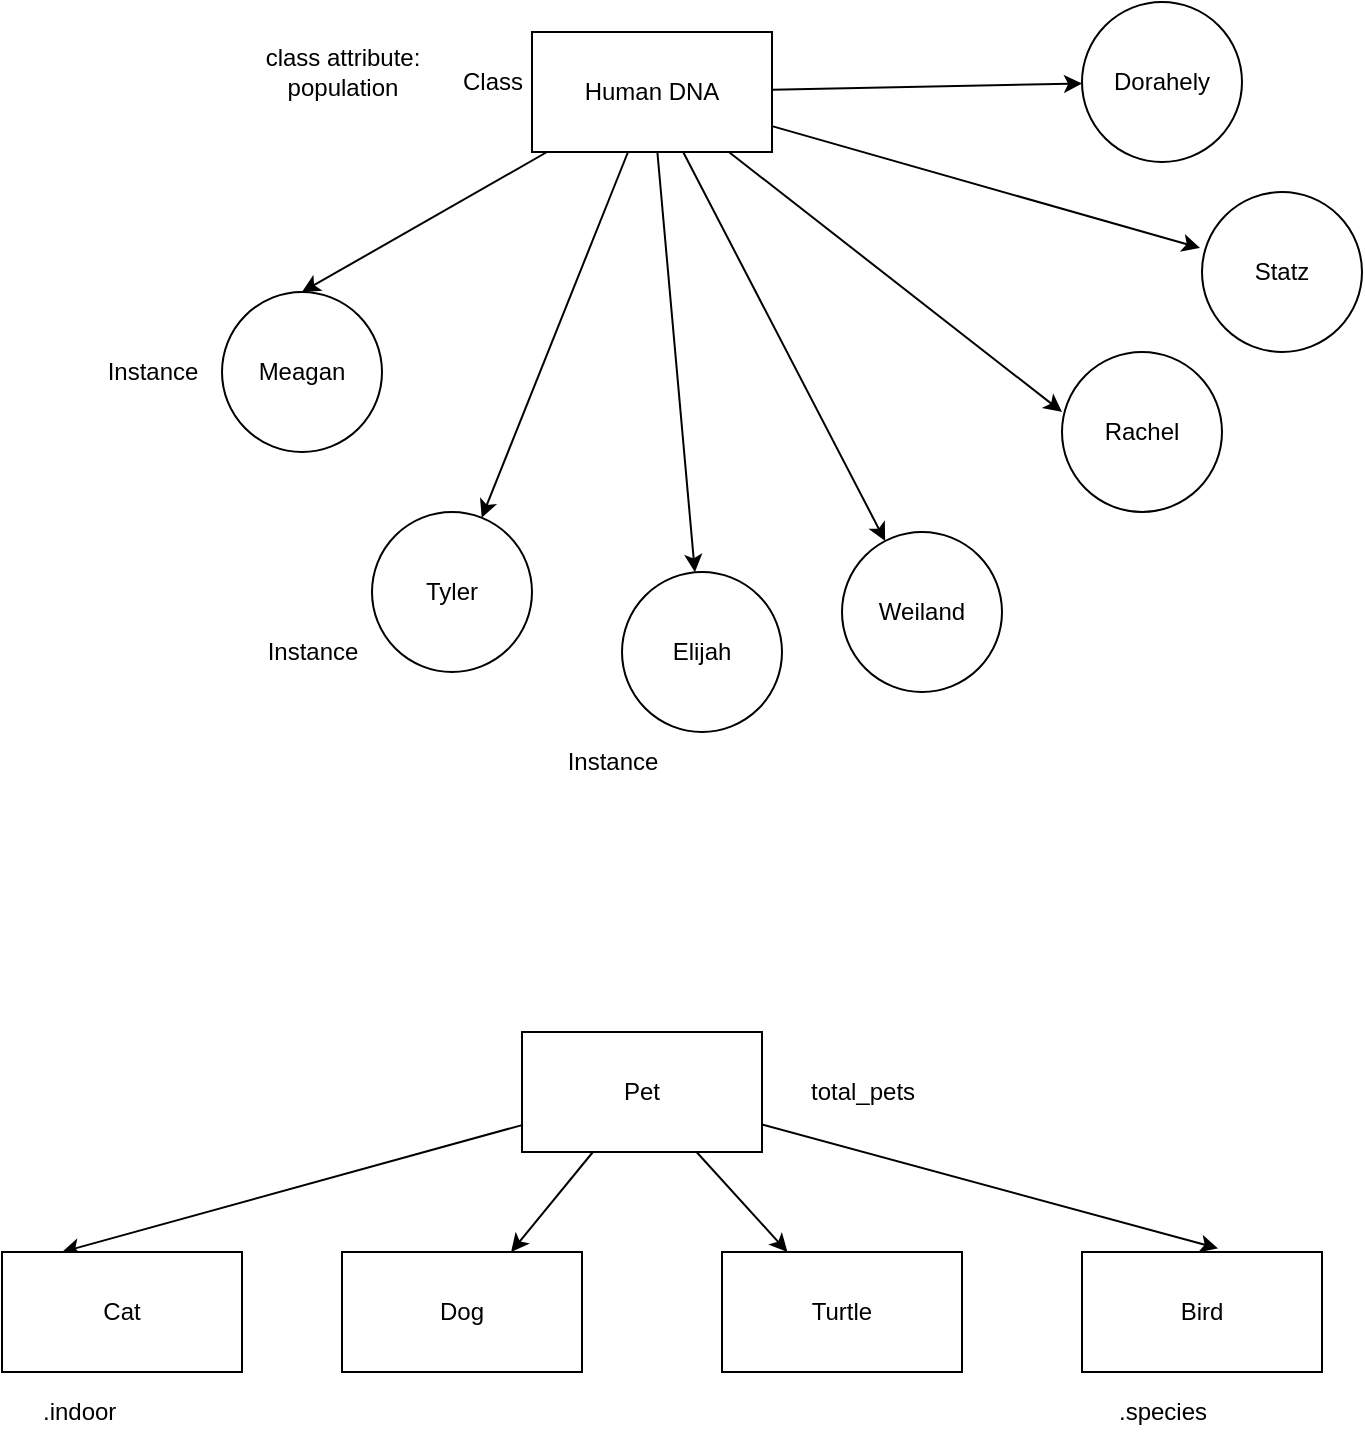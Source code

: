 <mxfile>
    <diagram id="hI1oK-6wqG8MHw6usftD" name="Page-1">
        <mxGraphModel dx="776" dy="267" grid="1" gridSize="10" guides="1" tooltips="1" connect="1" arrows="1" fold="1" page="1" pageScale="1" pageWidth="850" pageHeight="1100" math="0" shadow="0">
            <root>
                <mxCell id="0"/>
                <mxCell id="1" parent="0"/>
                <mxCell id="4" style="edgeStyle=none;html=1;entryX=0.5;entryY=0;entryDx=0;entryDy=0;" parent="1" source="2" target="3" edge="1">
                    <mxGeometry relative="1" as="geometry"/>
                </mxCell>
                <mxCell id="6" style="edgeStyle=none;html=1;" parent="1" source="2" target="5" edge="1">
                    <mxGeometry relative="1" as="geometry"/>
                </mxCell>
                <mxCell id="15" style="edgeStyle=none;html=1;" parent="1" source="2" target="7" edge="1">
                    <mxGeometry relative="1" as="geometry"/>
                </mxCell>
                <mxCell id="16" style="edgeStyle=none;html=1;entryX=-0.012;entryY=0.35;entryDx=0;entryDy=0;entryPerimeter=0;" parent="1" source="2" target="9" edge="1">
                    <mxGeometry relative="1" as="geometry"/>
                </mxCell>
                <mxCell id="17" style="edgeStyle=none;html=1;" parent="1" source="2" target="8" edge="1">
                    <mxGeometry relative="1" as="geometry"/>
                </mxCell>
                <mxCell id="18" style="edgeStyle=none;html=1;entryX=0;entryY=0.375;entryDx=0;entryDy=0;entryPerimeter=0;" parent="1" source="2" target="10" edge="1">
                    <mxGeometry relative="1" as="geometry"/>
                </mxCell>
                <mxCell id="20" style="edgeStyle=none;html=1;" parent="1" source="2" target="19" edge="1">
                    <mxGeometry relative="1" as="geometry"/>
                </mxCell>
                <mxCell id="2" value="Human DNA" style="whiteSpace=wrap;html=1;" parent="1" vertex="1">
                    <mxGeometry x="305" y="50" width="120" height="60" as="geometry"/>
                </mxCell>
                <mxCell id="3" value="Meagan" style="ellipse;whiteSpace=wrap;html=1;" parent="1" vertex="1">
                    <mxGeometry x="150" y="180" width="80" height="80" as="geometry"/>
                </mxCell>
                <mxCell id="5" value="Tyler" style="ellipse;whiteSpace=wrap;html=1;" parent="1" vertex="1">
                    <mxGeometry x="225" y="290" width="80" height="80" as="geometry"/>
                </mxCell>
                <mxCell id="7" value="Elijah" style="ellipse;whiteSpace=wrap;html=1;" parent="1" vertex="1">
                    <mxGeometry x="350" y="320" width="80" height="80" as="geometry"/>
                </mxCell>
                <mxCell id="8" value="Weiland" style="ellipse;whiteSpace=wrap;html=1;" parent="1" vertex="1">
                    <mxGeometry x="460" y="300" width="80" height="80" as="geometry"/>
                </mxCell>
                <mxCell id="9" value="Statz" style="ellipse;whiteSpace=wrap;html=1;" parent="1" vertex="1">
                    <mxGeometry x="640" y="130" width="80" height="80" as="geometry"/>
                </mxCell>
                <mxCell id="10" value="Rachel" style="ellipse;whiteSpace=wrap;html=1;" parent="1" vertex="1">
                    <mxGeometry x="570" y="210" width="80" height="80" as="geometry"/>
                </mxCell>
                <mxCell id="11" value="Class" style="text;html=1;align=center;verticalAlign=middle;resizable=0;points=[];autosize=1;strokeColor=none;fillColor=none;" parent="1" vertex="1">
                    <mxGeometry x="260" y="60" width="50" height="30" as="geometry"/>
                </mxCell>
                <mxCell id="12" value="Instance" style="text;html=1;align=center;verticalAlign=middle;resizable=0;points=[];autosize=1;strokeColor=none;fillColor=none;" parent="1" vertex="1">
                    <mxGeometry x="80" y="205" width="70" height="30" as="geometry"/>
                </mxCell>
                <mxCell id="13" value="Instance" style="text;html=1;align=center;verticalAlign=middle;resizable=0;points=[];autosize=1;strokeColor=none;fillColor=none;" parent="1" vertex="1">
                    <mxGeometry x="160" y="345" width="70" height="30" as="geometry"/>
                </mxCell>
                <mxCell id="14" value="Instance" style="text;html=1;align=center;verticalAlign=middle;resizable=0;points=[];autosize=1;strokeColor=none;fillColor=none;" parent="1" vertex="1">
                    <mxGeometry x="310" y="400" width="70" height="30" as="geometry"/>
                </mxCell>
                <mxCell id="19" value="Dorahely" style="ellipse;whiteSpace=wrap;html=1;" parent="1" vertex="1">
                    <mxGeometry x="580" y="35" width="80" height="80" as="geometry"/>
                </mxCell>
                <mxCell id="37" style="edgeStyle=none;html=1;entryX=0.25;entryY=0;entryDx=0;entryDy=0;" edge="1" parent="1" source="30" target="33">
                    <mxGeometry relative="1" as="geometry"/>
                </mxCell>
                <mxCell id="38" style="edgeStyle=none;html=1;" edge="1" parent="1" source="30" target="34">
                    <mxGeometry relative="1" as="geometry"/>
                </mxCell>
                <mxCell id="39" style="edgeStyle=none;html=1;" edge="1" parent="1" source="30" target="35">
                    <mxGeometry relative="1" as="geometry"/>
                </mxCell>
                <mxCell id="40" style="edgeStyle=none;html=1;entryX=0.567;entryY=-0.03;entryDx=0;entryDy=0;entryPerimeter=0;" edge="1" parent="1" source="30" target="36">
                    <mxGeometry relative="1" as="geometry"/>
                </mxCell>
                <mxCell id="30" value="Pet" style="whiteSpace=wrap;html=1;" parent="1" vertex="1">
                    <mxGeometry x="300" y="550" width="120" height="60" as="geometry"/>
                </mxCell>
                <mxCell id="31" value="class attribute:&lt;br&gt;population" style="text;html=1;align=center;verticalAlign=middle;resizable=0;points=[];autosize=1;strokeColor=none;fillColor=none;" vertex="1" parent="1">
                    <mxGeometry x="160" y="50" width="100" height="40" as="geometry"/>
                </mxCell>
                <mxCell id="32" value="total_pets" style="text;html=1;align=center;verticalAlign=middle;resizable=0;points=[];autosize=1;strokeColor=none;fillColor=none;" vertex="1" parent="1">
                    <mxGeometry x="430" y="565" width="80" height="30" as="geometry"/>
                </mxCell>
                <mxCell id="33" value="Cat" style="whiteSpace=wrap;html=1;" vertex="1" parent="1">
                    <mxGeometry x="40" y="660" width="120" height="60" as="geometry"/>
                </mxCell>
                <mxCell id="34" value="Dog" style="whiteSpace=wrap;html=1;" vertex="1" parent="1">
                    <mxGeometry x="210" y="660" width="120" height="60" as="geometry"/>
                </mxCell>
                <mxCell id="35" value="Turtle" style="whiteSpace=wrap;html=1;" vertex="1" parent="1">
                    <mxGeometry x="400" y="660" width="120" height="60" as="geometry"/>
                </mxCell>
                <mxCell id="36" value="Bird" style="whiteSpace=wrap;html=1;" vertex="1" parent="1">
                    <mxGeometry x="580" y="660" width="120" height="60" as="geometry"/>
                </mxCell>
                <mxCell id="41" value=".indoor&amp;nbsp;" style="text;html=1;align=center;verticalAlign=middle;resizable=0;points=[];autosize=1;strokeColor=none;fillColor=none;" vertex="1" parent="1">
                    <mxGeometry x="50" y="725" width="60" height="30" as="geometry"/>
                </mxCell>
                <mxCell id="42" value=".species" style="text;html=1;align=center;verticalAlign=middle;resizable=0;points=[];autosize=1;strokeColor=none;fillColor=none;" vertex="1" parent="1">
                    <mxGeometry x="585" y="725" width="70" height="30" as="geometry"/>
                </mxCell>
            </root>
        </mxGraphModel>
    </diagram>
</mxfile>